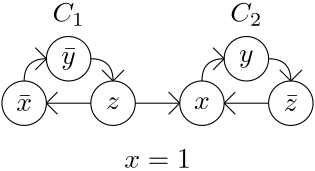 <?xml version="1.0"?>
<!DOCTYPE ipe SYSTEM "ipe.dtd">
<ipe version="70218" creator="Ipe 7.2.28">
<info created="D:20250106130024" modified="D:20250106130024"/>
<ipestyle name="basic">
<symbol name="arrow/arc(spx)">
<path stroke="sym-stroke" fill="sym-stroke" pen="sym-pen">
0 0 m
-1 0.333 l
-1 -0.333 l
h
</path>
</symbol>
<symbol name="arrow/farc(spx)">
<path stroke="sym-stroke" fill="white" pen="sym-pen">
0 0 m
-1 0.333 l
-1 -0.333 l
h
</path>
</symbol>
<symbol name="arrow/ptarc(spx)">
<path stroke="sym-stroke" fill="sym-stroke" pen="sym-pen">
0 0 m
-1 0.333 l
-0.8 0 l
-1 -0.333 l
h
</path>
</symbol>
<symbol name="arrow/fptarc(spx)">
<path stroke="sym-stroke" fill="white" pen="sym-pen">
0 0 m
-1 0.333 l
-0.8 0 l
-1 -0.333 l
h
</path>
</symbol>
<symbol name="mark/circle(sx)" transformations="translations">
<path fill="sym-stroke">
0.6 0 0 0.6 0 0 e
0.4 0 0 0.4 0 0 e
</path>
</symbol>
<symbol name="mark/disk(sx)" transformations="translations">
<path fill="sym-stroke">
0.6 0 0 0.6 0 0 e
</path>
</symbol>
<symbol name="mark/fdisk(sfx)" transformations="translations">
<group>
<path fill="sym-fill">
0.5 0 0 0.5 0 0 e
</path>
<path fill="sym-stroke" fillrule="eofill">
0.6 0 0 0.6 0 0 e
0.4 0 0 0.4 0 0 e
</path>
</group>
</symbol>
<symbol name="mark/box(sx)" transformations="translations">
<path fill="sym-stroke" fillrule="eofill">
-0.6 -0.6 m
0.6 -0.6 l
0.6 0.6 l
-0.6 0.6 l
h
-0.4 -0.4 m
0.4 -0.4 l
0.4 0.4 l
-0.4 0.4 l
h
</path>
</symbol>
<symbol name="mark/square(sx)" transformations="translations">
<path fill="sym-stroke">
-0.6 -0.6 m
0.6 -0.6 l
0.6 0.6 l
-0.6 0.6 l
h
</path>
</symbol>
<symbol name="mark/fsquare(sfx)" transformations="translations">
<group>
<path fill="sym-fill">
-0.5 -0.5 m
0.5 -0.5 l
0.5 0.5 l
-0.5 0.5 l
h
</path>
<path fill="sym-stroke" fillrule="eofill">
-0.6 -0.6 m
0.6 -0.6 l
0.6 0.6 l
-0.6 0.6 l
h
-0.4 -0.4 m
0.4 -0.4 l
0.4 0.4 l
-0.4 0.4 l
h
</path>
</group>
</symbol>
<symbol name="mark/cross(sx)" transformations="translations">
<group>
<path fill="sym-stroke">
-0.43 -0.57 m
0.57 0.43 l
0.43 0.57 l
-0.57 -0.43 l
h
</path>
<path fill="sym-stroke">
-0.43 0.57 m
0.57 -0.43 l
0.43 -0.57 l
-0.57 0.43 l
h
</path>
</group>
</symbol>
<symbol name="arrow/fnormal(spx)">
<path stroke="sym-stroke" fill="white" pen="sym-pen">
0 0 m
-1 0.333 l
-1 -0.333 l
h
</path>
</symbol>
<symbol name="arrow/pointed(spx)">
<path stroke="sym-stroke" fill="sym-stroke" pen="sym-pen">
0 0 m
-1 0.333 l
-0.8 0 l
-1 -0.333 l
h
</path>
</symbol>
<symbol name="arrow/fpointed(spx)">
<path stroke="sym-stroke" fill="white" pen="sym-pen">
0 0 m
-1 0.333 l
-0.8 0 l
-1 -0.333 l
h
</path>
</symbol>
<symbol name="arrow/linear(spx)">
<path stroke="sym-stroke" pen="sym-pen">
-1 0.333 m
0 0 l
-1 -0.333 l
</path>
</symbol>
<symbol name="arrow/fdouble(spx)">
<path stroke="sym-stroke" fill="white" pen="sym-pen">
0 0 m
-1 0.333 l
-1 -0.333 l
h
-1 0 m
-2 0.333 l
-2 -0.333 l
h
</path>
</symbol>
<symbol name="arrow/double(spx)">
<path stroke="sym-stroke" fill="sym-stroke" pen="sym-pen">
0 0 m
-1 0.333 l
-1 -0.333 l
h
-1 0 m
-2 0.333 l
-2 -0.333 l
h
</path>
</symbol>
<symbol name="arrow/mid-normal(spx)">
<path stroke="sym-stroke" fill="sym-stroke" pen="sym-pen">
0.5 0 m
-0.5 0.333 l
-0.5 -0.333 l
h
</path>
</symbol>
<symbol name="arrow/mid-fnormal(spx)">
<path stroke="sym-stroke" fill="white" pen="sym-pen">
0.5 0 m
-0.5 0.333 l
-0.5 -0.333 l
h
</path>
</symbol>
<symbol name="arrow/mid-pointed(spx)">
<path stroke="sym-stroke" fill="sym-stroke" pen="sym-pen">
0.5 0 m
-0.5 0.333 l
-0.3 0 l
-0.5 -0.333 l
h
</path>
</symbol>
<symbol name="arrow/mid-fpointed(spx)">
<path stroke="sym-stroke" fill="white" pen="sym-pen">
0.5 0 m
-0.5 0.333 l
-0.3 0 l
-0.5 -0.333 l
h
</path>
</symbol>
<symbol name="arrow/mid-double(spx)">
<path stroke="sym-stroke" fill="sym-stroke" pen="sym-pen">
1 0 m
0 0.333 l
0 -0.333 l
h
0 0 m
-1 0.333 l
-1 -0.333 l
h
</path>
</symbol>
<symbol name="arrow/mid-fdouble(spx)">
<path stroke="sym-stroke" fill="white" pen="sym-pen">
1 0 m
0 0.333 l
0 -0.333 l
h
0 0 m
-1 0.333 l
-1 -0.333 l
h
</path>
</symbol>
<anglesize name="22.5 deg" value="22.5"/>
<anglesize name="30 deg" value="30"/>
<anglesize name="45 deg" value="45"/>
<anglesize name="60 deg" value="60"/>
<anglesize name="90 deg" value="90"/>
<arrowsize name="large" value="10"/>
<arrowsize name="small" value="5"/>
<arrowsize name="tiny" value="3"/>
<color name="blue" value="0 0 1"/>
<color name="brown" value="0.647 0.165 0.165"/>
<color name="darkblue" value="0 0 0.545"/>
<color name="darkcyan" value="0 0.545 0.545"/>
<color name="darkgray" value="0.663"/>
<color name="darkgreen" value="0 0.392 0"/>
<color name="darkmagenta" value="0.545 0 0.545"/>
<color name="darkorange" value="1 0.549 0"/>
<color name="darkred" value="0.545 0 0"/>
<color name="gold" value="1 0.843 0"/>
<color name="gray" value="0.745"/>
<color name="green" value="0 1 0"/>
<color name="lightblue" value="0.678 0.847 0.902"/>
<color name="lightcyan" value="0.878 1 1"/>
<color name="lightgray" value="0.827"/>
<color name="lightgreen" value="0.565 0.933 0.565"/>
<color name="lightyellow" value="1 1 0.878"/>
<color name="navy" value="0 0 0.502"/>
<color name="orange" value="1 0.647 0"/>
<color name="pink" value="1 0.753 0.796"/>
<color name="purple" value="0.627 0.125 0.941"/>
<color name="red" value="1 0 0"/>
<color name="seagreen" value="0.18 0.545 0.341"/>
<color name="turquoise" value="0.251 0.878 0.816"/>
<color name="violet" value="0.933 0.51 0.933"/>
<color name="yellow" value="1 1 0"/>
<dashstyle name="dash dot dotted" value="[4 2 1 2 1 2] 0"/>
<dashstyle name="dash dotted" value="[4 2 1 2] 0"/>
<dashstyle name="dashed" value="[4] 0"/>
<dashstyle name="dotted" value="[1 3] 0"/>
<gridsize name="10 pts (~3.5 mm)" value="10"/>
<gridsize name="14 pts (~5 mm)" value="14"/>
<gridsize name="16 pts (~6 mm)" value="16"/>
<gridsize name="20 pts (~7 mm)" value="20"/>
<gridsize name="28 pts (~10 mm)" value="28"/>
<gridsize name="32 pts (~12 mm)" value="32"/>
<gridsize name="4 pts" value="4"/>
<gridsize name="56 pts (~20 mm)" value="56"/>
<gridsize name="8 pts (~3 mm)" value="8"/>
<opacity name="10%" value="0.1"/>
<opacity name="30%" value="0.3"/>
<opacity name="50%" value="0.5"/>
<opacity name="75%" value="0.75"/>
<pen name="fat" value="1.2"/>
<pen name="heavier" value="0.8"/>
<pen name="ultrafat" value="2"/>
<symbolsize name="large" value="5"/>
<symbolsize name="small" value="2"/>
<symbolsize name="tiny" value="1.1"/>
<textsize name="Huge" value="\Huge"/>
<textsize name="LARGE" value="\LARGE"/>
<textsize name="Large" value="\Large"/>
<textsize name="footnote" value="\footnotesize"/>
<textsize name="huge" value="\huge"/>
<textsize name="large" value="\large"/>
<textsize name="script" value="\scriptsize"/>
<textsize name="small" value="\small"/>
<textsize name="tiny" value="\tiny"/>
<textstyle name="center" begin="\begin{center}" end="\end{center}"/>
<textstyle name="item" begin="\begin{itemize}\item{}" end="\end{itemize}"/>
<textstyle name="itemize" begin="\begin{itemize}" end="\end{itemize}"/>
<tiling name="falling" angle="-60" step="4" width="1"/>
<tiling name="rising" angle="30" step="4" width="1"/>
</ipestyle>
<page>
<layer name="alpha"/>
<view layers="alpha" active="alpha"/>
<path layer="alpha" stroke="black">
8 0 0 8 168 728 e
</path>
<text transformations="translations" pos="168 728" stroke="black" type="label" width="5.694" height="5.657" depth="0" halign="center" valign="center" style="math">\bar x</text>
<path matrix="1 0 0 1 16 16" stroke="black">
8 0 0 8 168 728 e
</path>
<text matrix="1 0 0 1 16 16" transformations="translations" pos="168 728" stroke="black" type="label" width="5.242" height="5.664" depth="1.93" halign="center" valign="center" style="math">\bar y</text>
<path matrix="1 0 0 1 32 0" stroke="black">
8 0 0 8 168 728 e
</path>
<text matrix="1 0 0 1 32 0" transformations="translations" pos="168 728" stroke="black" type="label" width="5.071" height="4.289" depth="0" halign="center" valign="center" style="math">z</text>
<path stroke="black">
168 736 m
168 744
176 744 c
</path>
<path stroke="black">
192 744 m
200 744
200 736 c
</path>
<path stroke="black">
192 728 m
176 728 l
</path>
<path stroke="black">
176 744 m
172 748 l
</path>
<path stroke="black">
176 744 m
172 740 l
</path>
<path stroke="black">
200 736 m
196 740 l
</path>
<path stroke="black">
200 736 m
204 740 l
</path>
<path stroke="black">
176 728 m
180 732 l
</path>
<path stroke="black">
176 728 m
180 724 l
</path>
<path matrix="1 0 0 1 64 0" stroke="black">
8 0 0 8 168 728 e
</path>
<text matrix="1 0 0 1 64 0" transformations="translations" pos="168 728" stroke="black" type="label" width="5.694" height="4.289" depth="0" halign="center" valign="center" style="math"> x</text>
<path matrix="1 0 0 1 80 16" stroke="black">
8 0 0 8 168 728 e
</path>
<text matrix="1 0 0 1 80 16" transformations="translations" pos="168 728" stroke="black" type="label" width="5.242" height="4.297" depth="1.93" halign="center" valign="center" style="math">y</text>
<path matrix="1 0 0 1 96 0" stroke="black">
8 0 0 8 168 728 e
</path>
<text matrix="1 0 0 1 96 0" transformations="translations" pos="168 728" stroke="black" type="label" width="5.071" height="5.657" depth="0" halign="center" valign="center" style="math">\bar z</text>
<path matrix="1 0 0 1 64 0" stroke="black">
168 736 m
168 744
176 744 c
</path>
<path matrix="1 0 0 1 64 0" stroke="black">
192 744 m
200 744
200 736 c
</path>
<path matrix="1 0 0 1 64 0" stroke="black">
192 728 m
176 728 l
</path>
<path matrix="1 0 0 1 64 0" stroke="black">
176 744 m
172 748 l
</path>
<path matrix="1 0 0 1 64 0" stroke="black">
176 744 m
172 740 l
</path>
<path matrix="1 0 0 1 64 0" stroke="black">
200 736 m
196 740 l
</path>
<path matrix="1 0 0 1 64 0" stroke="black">
200 736 m
204 740 l
</path>
<path matrix="1 0 0 1 64 0" stroke="black">
176 728 m
180 732 l
</path>
<path matrix="1 0 0 1 64 0" stroke="black">
176 728 m
180 724 l
</path>
<path stroke="black">
208 728 m
224 728 l
</path>
<path stroke="black">
224 728 m
220 732 l
</path>
<path stroke="black">
224 728 m
220 724 l
</path>
<text matrix="1 0 0 1 48 -20" transformations="translations" pos="168 728" stroke="black" type="label" width="23.959" height="6.42" depth="0" halign="center" valign="center" style="math">x=1</text>
<text matrix="1 0 0 1 16 32" transformations="translations" pos="168 728" stroke="black" type="label" width="11.59" height="6.812" depth="1.49" halign="center" valign="center" style="math">C_1</text>
<text matrix="1 0 0 1 80 32" transformations="translations" pos="168 728" stroke="black" type="label" width="11.59" height="6.812" depth="1.49" halign="center" valign="center" style="math">C_2</text>
</page>
</ipe>
